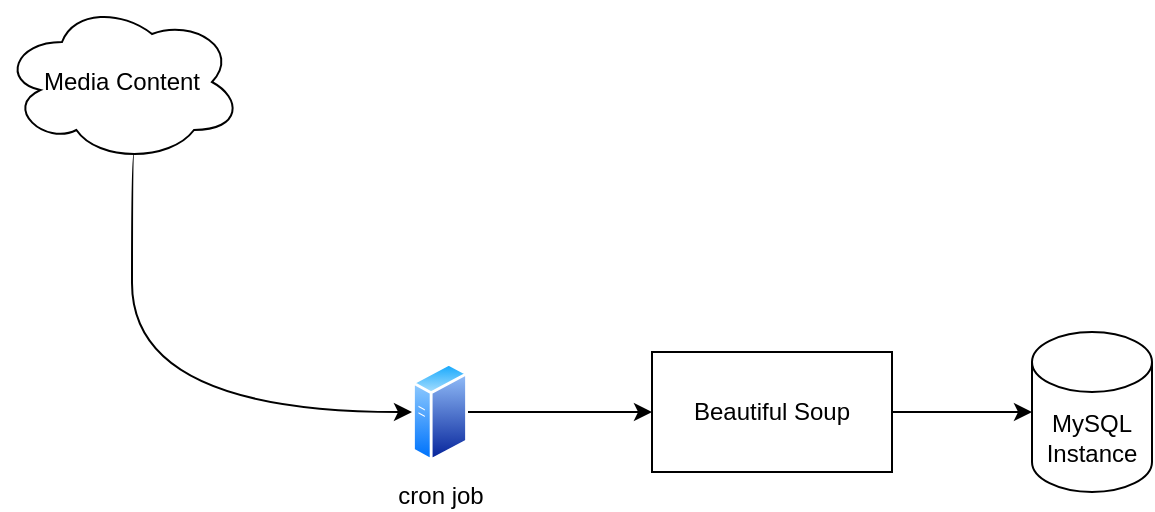 <mxfile version="21.3.7" type="device">
  <diagram name="Page-1" id="B7OkpGDeFlaHiEhKn-_2">
    <mxGraphModel dx="2074" dy="1074" grid="1" gridSize="10" guides="1" tooltips="1" connect="1" arrows="1" fold="1" page="1" pageScale="1" pageWidth="1100" pageHeight="850" math="0" shadow="0">
      <root>
        <mxCell id="0" />
        <mxCell id="1" parent="0" />
        <mxCell id="GPBjcmxgOEZ8USBLpxIF-14" style="edgeStyle=orthogonalEdgeStyle;curved=1;rounded=0;orthogonalLoop=1;jettySize=auto;html=1;exitX=0.55;exitY=0.95;exitDx=0;exitDy=0;exitPerimeter=0;entryX=0;entryY=0.5;entryDx=0;entryDy=0;" edge="1" parent="1" source="GPBjcmxgOEZ8USBLpxIF-5" target="GPBjcmxgOEZ8USBLpxIF-6">
          <mxGeometry relative="1" as="geometry">
            <Array as="points">
              <mxPoint x="200" y="186" />
              <mxPoint x="200" y="315" />
            </Array>
          </mxGeometry>
        </mxCell>
        <mxCell id="GPBjcmxgOEZ8USBLpxIF-5" value="Media Content" style="ellipse;shape=cloud;whiteSpace=wrap;html=1;" vertex="1" parent="1">
          <mxGeometry x="135" y="110" width="120" height="80" as="geometry" />
        </mxCell>
        <mxCell id="GPBjcmxgOEZ8USBLpxIF-12" style="edgeStyle=none;rounded=0;orthogonalLoop=1;jettySize=auto;html=1;exitX=1;exitY=0.5;exitDx=0;exitDy=0;entryX=0;entryY=0.5;entryDx=0;entryDy=0;" edge="1" parent="1" source="GPBjcmxgOEZ8USBLpxIF-6" target="GPBjcmxgOEZ8USBLpxIF-9">
          <mxGeometry relative="1" as="geometry" />
        </mxCell>
        <mxCell id="GPBjcmxgOEZ8USBLpxIF-6" value="&lt;div&gt;cron job&lt;/div&gt;" style="image;aspect=fixed;perimeter=ellipsePerimeter;html=1;align=center;shadow=0;dashed=0;spacingTop=3;image=img/lib/active_directory/generic_server.svg;" vertex="1" parent="1">
          <mxGeometry x="340" y="290" width="28.0" height="50" as="geometry" />
        </mxCell>
        <mxCell id="GPBjcmxgOEZ8USBLpxIF-8" value="MySQL Instance" style="shape=cylinder3;whiteSpace=wrap;html=1;boundedLbl=1;backgroundOutline=1;size=15;" vertex="1" parent="1">
          <mxGeometry x="650" y="275" width="60" height="80" as="geometry" />
        </mxCell>
        <mxCell id="GPBjcmxgOEZ8USBLpxIF-13" style="edgeStyle=none;rounded=0;orthogonalLoop=1;jettySize=auto;html=1;exitX=1;exitY=0.5;exitDx=0;exitDy=0;" edge="1" parent="1" source="GPBjcmxgOEZ8USBLpxIF-9" target="GPBjcmxgOEZ8USBLpxIF-8">
          <mxGeometry relative="1" as="geometry" />
        </mxCell>
        <mxCell id="GPBjcmxgOEZ8USBLpxIF-9" value="Beautiful Soup" style="rounded=0;whiteSpace=wrap;html=1;" vertex="1" parent="1">
          <mxGeometry x="460" y="285" width="120" height="60" as="geometry" />
        </mxCell>
        <mxCell id="GPBjcmxgOEZ8USBLpxIF-11" style="edgeStyle=none;rounded=0;orthogonalLoop=1;jettySize=auto;html=1;exitX=0.75;exitY=1;exitDx=0;exitDy=0;" edge="1" parent="1" source="GPBjcmxgOEZ8USBLpxIF-9" target="GPBjcmxgOEZ8USBLpxIF-9">
          <mxGeometry relative="1" as="geometry" />
        </mxCell>
      </root>
    </mxGraphModel>
  </diagram>
</mxfile>
